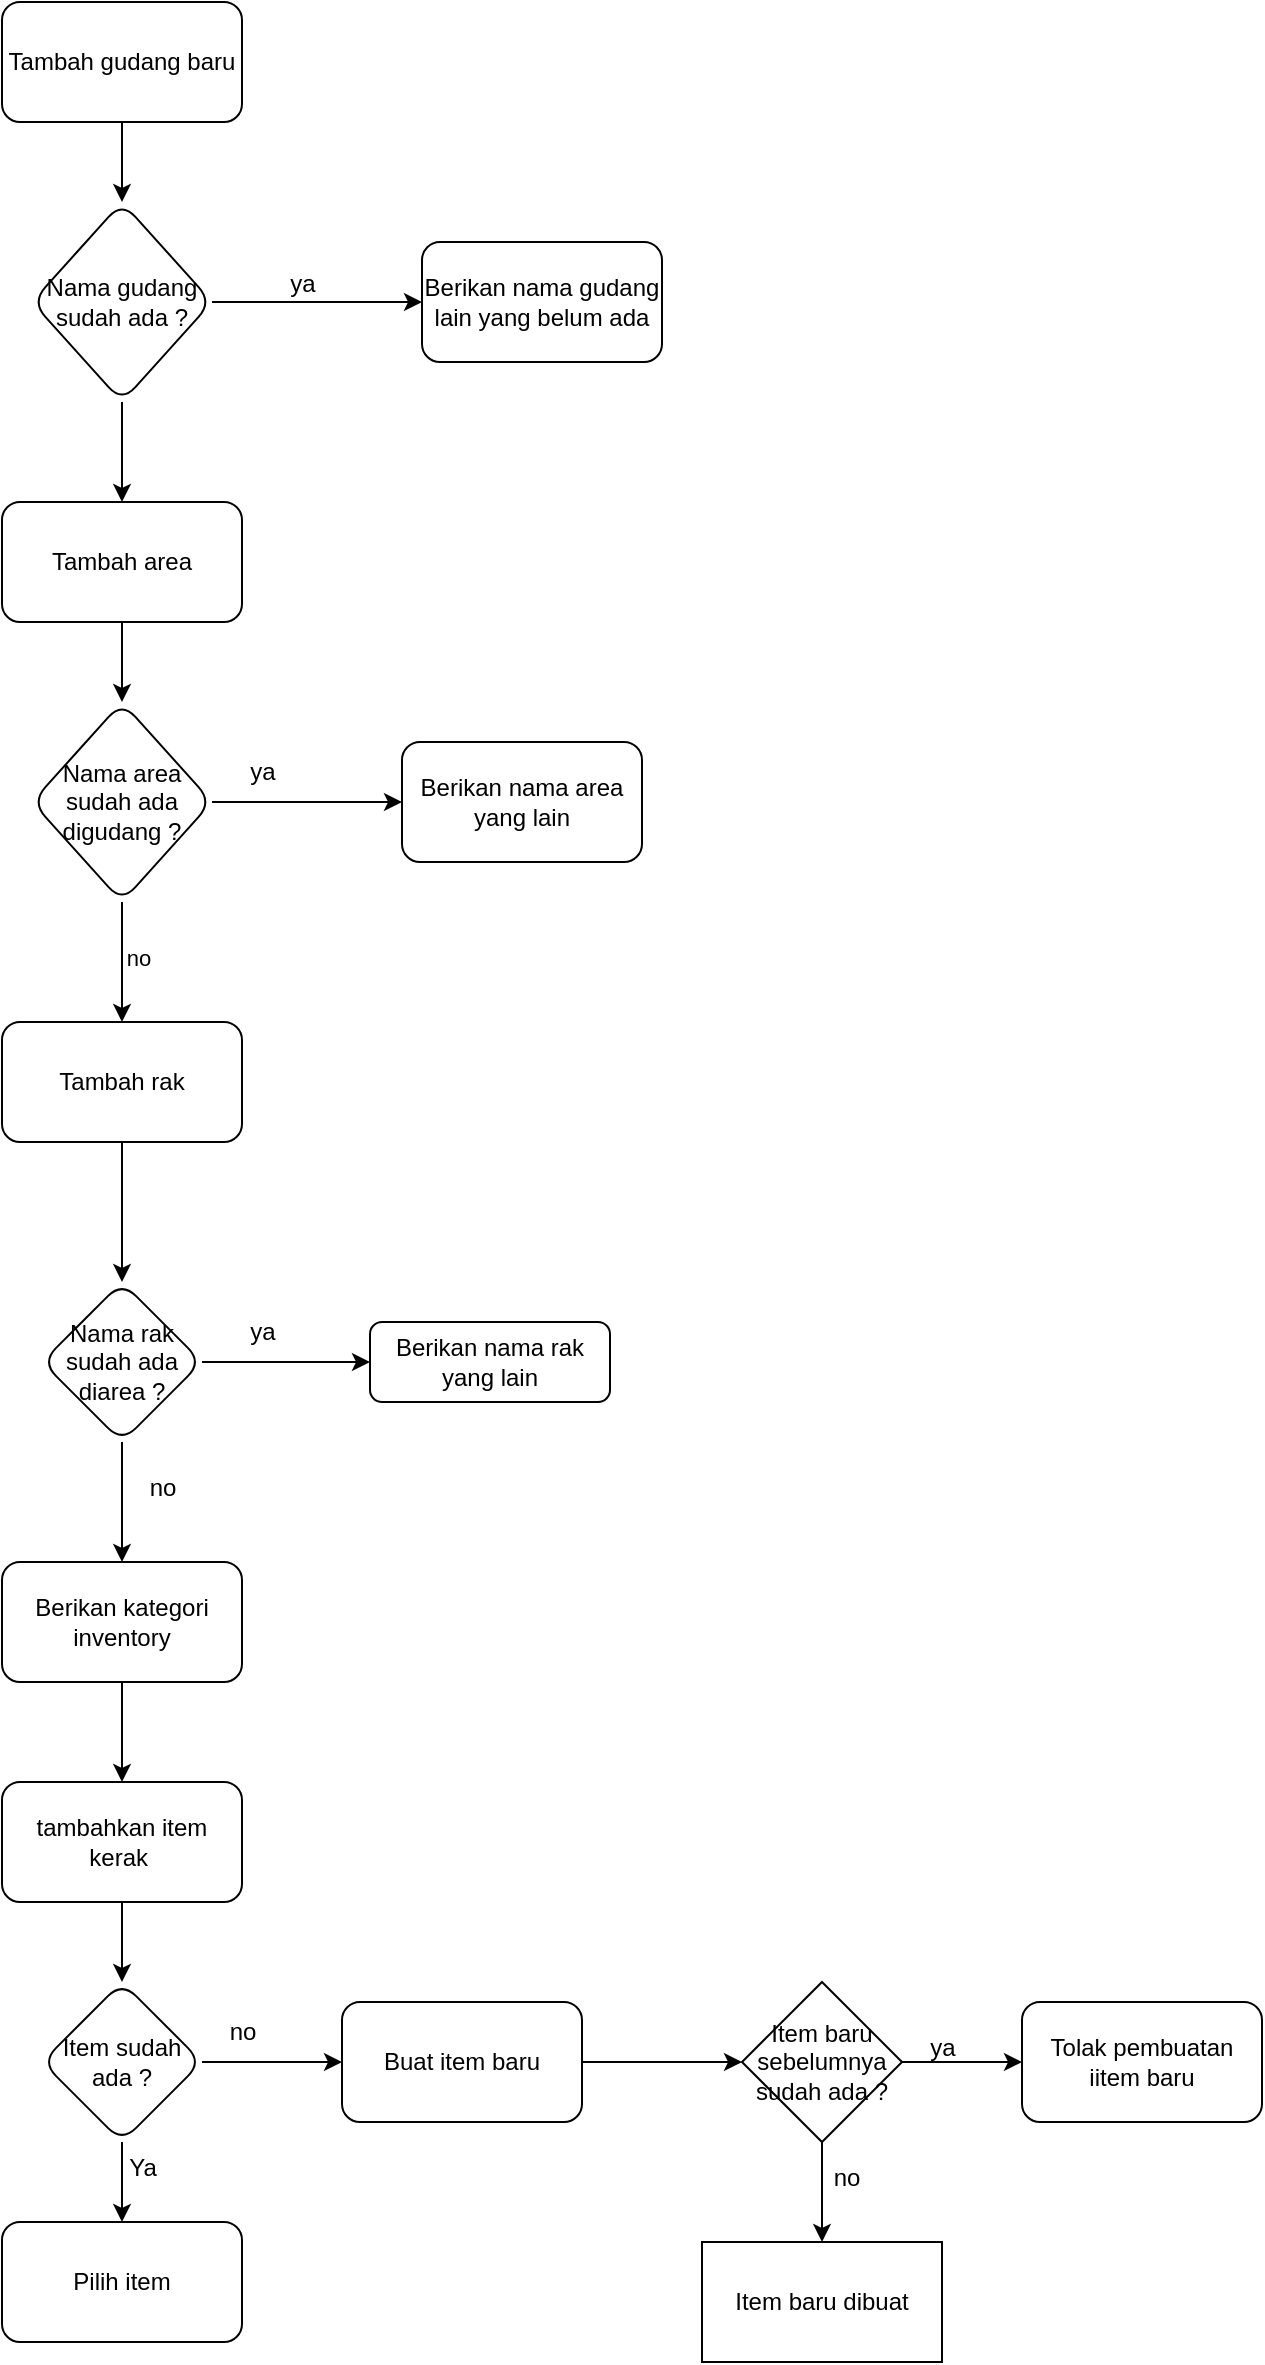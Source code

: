 <mxfile version="22.0.8" type="device">
  <diagram id="C5RBs43oDa-KdzZeNtuy" name="Page-1">
    <mxGraphModel dx="880" dy="460" grid="1" gridSize="10" guides="1" tooltips="1" connect="1" arrows="1" fold="1" page="1" pageScale="1" pageWidth="827" pageHeight="1169" math="0" shadow="0">
      <root>
        <mxCell id="WIyWlLk6GJQsqaUBKTNV-0" />
        <mxCell id="WIyWlLk6GJQsqaUBKTNV-1" parent="WIyWlLk6GJQsqaUBKTNV-0" />
        <mxCell id="H4ZNVvhxx9pW3uMz6Ke7-2" value="" style="edgeStyle=orthogonalEdgeStyle;rounded=0;orthogonalLoop=1;jettySize=auto;html=1;" parent="WIyWlLk6GJQsqaUBKTNV-1" source="H4ZNVvhxx9pW3uMz6Ke7-0" target="H4ZNVvhxx9pW3uMz6Ke7-1" edge="1">
          <mxGeometry relative="1" as="geometry" />
        </mxCell>
        <mxCell id="H4ZNVvhxx9pW3uMz6Ke7-0" value="Tambah gudang baru" style="rounded=1;whiteSpace=wrap;html=1;" parent="WIyWlLk6GJQsqaUBKTNV-1" vertex="1">
          <mxGeometry x="230" y="110" width="120" height="60" as="geometry" />
        </mxCell>
        <mxCell id="H4ZNVvhxx9pW3uMz6Ke7-5" value="" style="edgeStyle=orthogonalEdgeStyle;rounded=0;orthogonalLoop=1;jettySize=auto;html=1;" parent="WIyWlLk6GJQsqaUBKTNV-1" source="H4ZNVvhxx9pW3uMz6Ke7-1" target="H4ZNVvhxx9pW3uMz6Ke7-4" edge="1">
          <mxGeometry relative="1" as="geometry" />
        </mxCell>
        <mxCell id="H4ZNVvhxx9pW3uMz6Ke7-8" value="" style="edgeStyle=orthogonalEdgeStyle;rounded=0;orthogonalLoop=1;jettySize=auto;html=1;" parent="WIyWlLk6GJQsqaUBKTNV-1" source="H4ZNVvhxx9pW3uMz6Ke7-1" target="H4ZNVvhxx9pW3uMz6Ke7-7" edge="1">
          <mxGeometry relative="1" as="geometry" />
        </mxCell>
        <mxCell id="H4ZNVvhxx9pW3uMz6Ke7-1" value="Nama gudang sudah ada ?" style="rhombus;whiteSpace=wrap;html=1;rounded=1;" parent="WIyWlLk6GJQsqaUBKTNV-1" vertex="1">
          <mxGeometry x="245" y="210" width="90" height="100" as="geometry" />
        </mxCell>
        <mxCell id="H4ZNVvhxx9pW3uMz6Ke7-3" style="edgeStyle=orthogonalEdgeStyle;rounded=0;orthogonalLoop=1;jettySize=auto;html=1;exitX=0.5;exitY=1;exitDx=0;exitDy=0;" parent="WIyWlLk6GJQsqaUBKTNV-1" source="H4ZNVvhxx9pW3uMz6Ke7-1" target="H4ZNVvhxx9pW3uMz6Ke7-1" edge="1">
          <mxGeometry relative="1" as="geometry" />
        </mxCell>
        <mxCell id="H4ZNVvhxx9pW3uMz6Ke7-4" value="Berikan nama gudang lain yang belum ada" style="whiteSpace=wrap;html=1;rounded=1;" parent="WIyWlLk6GJQsqaUBKTNV-1" vertex="1">
          <mxGeometry x="440" y="230" width="120" height="60" as="geometry" />
        </mxCell>
        <mxCell id="H4ZNVvhxx9pW3uMz6Ke7-6" value="ya" style="text;html=1;align=center;verticalAlign=middle;resizable=0;points=[];autosize=1;strokeColor=none;fillColor=none;" parent="WIyWlLk6GJQsqaUBKTNV-1" vertex="1">
          <mxGeometry x="360" y="236" width="40" height="30" as="geometry" />
        </mxCell>
        <mxCell id="0UtInlAt95btugveU2jc-1" value="" style="edgeStyle=orthogonalEdgeStyle;rounded=0;orthogonalLoop=1;jettySize=auto;html=1;" parent="WIyWlLk6GJQsqaUBKTNV-1" source="H4ZNVvhxx9pW3uMz6Ke7-7" target="0UtInlAt95btugveU2jc-0" edge="1">
          <mxGeometry relative="1" as="geometry" />
        </mxCell>
        <mxCell id="H4ZNVvhxx9pW3uMz6Ke7-7" value="Tambah area" style="whiteSpace=wrap;html=1;rounded=1;" parent="WIyWlLk6GJQsqaUBKTNV-1" vertex="1">
          <mxGeometry x="230" y="360" width="120" height="60" as="geometry" />
        </mxCell>
        <mxCell id="0UtInlAt95btugveU2jc-3" value="" style="edgeStyle=orthogonalEdgeStyle;rounded=0;orthogonalLoop=1;jettySize=auto;html=1;" parent="WIyWlLk6GJQsqaUBKTNV-1" source="0UtInlAt95btugveU2jc-0" target="0UtInlAt95btugveU2jc-2" edge="1">
          <mxGeometry relative="1" as="geometry" />
        </mxCell>
        <mxCell id="0UtInlAt95btugveU2jc-6" value="" style="edgeStyle=orthogonalEdgeStyle;rounded=0;orthogonalLoop=1;jettySize=auto;html=1;" parent="WIyWlLk6GJQsqaUBKTNV-1" source="0UtInlAt95btugveU2jc-0" target="0UtInlAt95btugveU2jc-5" edge="1">
          <mxGeometry relative="1" as="geometry" />
        </mxCell>
        <mxCell id="0UtInlAt95btugveU2jc-7" value="no" style="edgeLabel;html=1;align=center;verticalAlign=middle;resizable=0;points=[];" parent="0UtInlAt95btugveU2jc-6" vertex="1" connectable="0">
          <mxGeometry x="-0.067" y="8" relative="1" as="geometry">
            <mxPoint as="offset" />
          </mxGeometry>
        </mxCell>
        <mxCell id="0UtInlAt95btugveU2jc-0" value="Nama area sudah ada digudang ?" style="rhombus;whiteSpace=wrap;html=1;rounded=1;" parent="WIyWlLk6GJQsqaUBKTNV-1" vertex="1">
          <mxGeometry x="245" y="460" width="90" height="100" as="geometry" />
        </mxCell>
        <mxCell id="0UtInlAt95btugveU2jc-2" value="Berikan nama area &lt;br&gt;yang lain" style="whiteSpace=wrap;html=1;rounded=1;" parent="WIyWlLk6GJQsqaUBKTNV-1" vertex="1">
          <mxGeometry x="430" y="480" width="120" height="60" as="geometry" />
        </mxCell>
        <mxCell id="0UtInlAt95btugveU2jc-4" value="ya" style="text;html=1;align=center;verticalAlign=middle;resizable=0;points=[];autosize=1;strokeColor=none;fillColor=none;" parent="WIyWlLk6GJQsqaUBKTNV-1" vertex="1">
          <mxGeometry x="340" y="480" width="40" height="30" as="geometry" />
        </mxCell>
        <mxCell id="0UtInlAt95btugveU2jc-9" value="" style="edgeStyle=orthogonalEdgeStyle;rounded=0;orthogonalLoop=1;jettySize=auto;html=1;" parent="WIyWlLk6GJQsqaUBKTNV-1" source="0UtInlAt95btugveU2jc-5" target="0UtInlAt95btugveU2jc-8" edge="1">
          <mxGeometry relative="1" as="geometry" />
        </mxCell>
        <mxCell id="0UtInlAt95btugveU2jc-5" value="Tambah rak" style="whiteSpace=wrap;html=1;rounded=1;" parent="WIyWlLk6GJQsqaUBKTNV-1" vertex="1">
          <mxGeometry x="230" y="620" width="120" height="60" as="geometry" />
        </mxCell>
        <mxCell id="0UtInlAt95btugveU2jc-11" value="" style="edgeStyle=orthogonalEdgeStyle;rounded=0;orthogonalLoop=1;jettySize=auto;html=1;" parent="WIyWlLk6GJQsqaUBKTNV-1" source="0UtInlAt95btugveU2jc-8" target="0UtInlAt95btugveU2jc-10" edge="1">
          <mxGeometry relative="1" as="geometry" />
        </mxCell>
        <mxCell id="0UtInlAt95btugveU2jc-14" value="" style="edgeStyle=orthogonalEdgeStyle;rounded=0;orthogonalLoop=1;jettySize=auto;html=1;" parent="WIyWlLk6GJQsqaUBKTNV-1" source="0UtInlAt95btugveU2jc-8" target="0UtInlAt95btugveU2jc-13" edge="1">
          <mxGeometry relative="1" as="geometry" />
        </mxCell>
        <mxCell id="0UtInlAt95btugveU2jc-8" value="Nama rak sudah ada diarea ?" style="rhombus;whiteSpace=wrap;html=1;rounded=1;" parent="WIyWlLk6GJQsqaUBKTNV-1" vertex="1">
          <mxGeometry x="250" y="750" width="80" height="80" as="geometry" />
        </mxCell>
        <mxCell id="0UtInlAt95btugveU2jc-10" value="Berikan nama rak yang lain" style="whiteSpace=wrap;html=1;rounded=1;" parent="WIyWlLk6GJQsqaUBKTNV-1" vertex="1">
          <mxGeometry x="414" y="770" width="120" height="40" as="geometry" />
        </mxCell>
        <mxCell id="0UtInlAt95btugveU2jc-12" value="ya" style="text;html=1;align=center;verticalAlign=middle;resizable=0;points=[];autosize=1;strokeColor=none;fillColor=none;" parent="WIyWlLk6GJQsqaUBKTNV-1" vertex="1">
          <mxGeometry x="340" y="760" width="40" height="30" as="geometry" />
        </mxCell>
        <mxCell id="0UtInlAt95btugveU2jc-16" value="" style="edgeStyle=orthogonalEdgeStyle;rounded=0;orthogonalLoop=1;jettySize=auto;html=1;" parent="WIyWlLk6GJQsqaUBKTNV-1" source="0UtInlAt95btugveU2jc-13" target="0UtInlAt95btugveU2jc-15" edge="1">
          <mxGeometry relative="1" as="geometry" />
        </mxCell>
        <mxCell id="0UtInlAt95btugveU2jc-13" value="Berikan kategori inventory" style="whiteSpace=wrap;html=1;rounded=1;" parent="WIyWlLk6GJQsqaUBKTNV-1" vertex="1">
          <mxGeometry x="230" y="890" width="120" height="60" as="geometry" />
        </mxCell>
        <mxCell id="0UtInlAt95btugveU2jc-18" value="" style="edgeStyle=orthogonalEdgeStyle;rounded=0;orthogonalLoop=1;jettySize=auto;html=1;" parent="WIyWlLk6GJQsqaUBKTNV-1" source="0UtInlAt95btugveU2jc-15" target="0UtInlAt95btugveU2jc-17" edge="1">
          <mxGeometry relative="1" as="geometry" />
        </mxCell>
        <mxCell id="0UtInlAt95btugveU2jc-15" value="tambahkan item kerak&amp;nbsp;" style="whiteSpace=wrap;html=1;rounded=1;" parent="WIyWlLk6GJQsqaUBKTNV-1" vertex="1">
          <mxGeometry x="230" y="1000" width="120" height="60" as="geometry" />
        </mxCell>
        <mxCell id="0UtInlAt95btugveU2jc-20" value="" style="edgeStyle=orthogonalEdgeStyle;rounded=0;orthogonalLoop=1;jettySize=auto;html=1;" parent="WIyWlLk6GJQsqaUBKTNV-1" source="0UtInlAt95btugveU2jc-17" target="0UtInlAt95btugveU2jc-19" edge="1">
          <mxGeometry relative="1" as="geometry" />
        </mxCell>
        <mxCell id="0UtInlAt95btugveU2jc-22" value="" style="edgeStyle=orthogonalEdgeStyle;rounded=0;orthogonalLoop=1;jettySize=auto;html=1;" parent="WIyWlLk6GJQsqaUBKTNV-1" source="0UtInlAt95btugveU2jc-17" target="0UtInlAt95btugveU2jc-21" edge="1">
          <mxGeometry relative="1" as="geometry" />
        </mxCell>
        <mxCell id="0UtInlAt95btugveU2jc-17" value="Item sudah ada ?" style="rhombus;whiteSpace=wrap;html=1;rounded=1;" parent="WIyWlLk6GJQsqaUBKTNV-1" vertex="1">
          <mxGeometry x="250" y="1100" width="80" height="80" as="geometry" />
        </mxCell>
        <mxCell id="9BfHc-aZErBP2CFVjrpI-1" value="" style="edgeStyle=orthogonalEdgeStyle;rounded=0;orthogonalLoop=1;jettySize=auto;html=1;" edge="1" parent="WIyWlLk6GJQsqaUBKTNV-1" source="0UtInlAt95btugveU2jc-19">
          <mxGeometry relative="1" as="geometry">
            <mxPoint x="600" y="1140" as="targetPoint" />
          </mxGeometry>
        </mxCell>
        <mxCell id="0UtInlAt95btugveU2jc-19" value="Buat item baru" style="whiteSpace=wrap;html=1;rounded=1;" parent="WIyWlLk6GJQsqaUBKTNV-1" vertex="1">
          <mxGeometry x="400" y="1110" width="120" height="60" as="geometry" />
        </mxCell>
        <mxCell id="0UtInlAt95btugveU2jc-21" value="Pilih item" style="whiteSpace=wrap;html=1;rounded=1;" parent="WIyWlLk6GJQsqaUBKTNV-1" vertex="1">
          <mxGeometry x="230" y="1220" width="120" height="60" as="geometry" />
        </mxCell>
        <mxCell id="0UtInlAt95btugveU2jc-23" value="no" style="text;html=1;align=center;verticalAlign=middle;resizable=0;points=[];autosize=1;strokeColor=none;fillColor=none;" parent="WIyWlLk6GJQsqaUBKTNV-1" vertex="1">
          <mxGeometry x="330" y="1110" width="40" height="30" as="geometry" />
        </mxCell>
        <mxCell id="0UtInlAt95btugveU2jc-24" value="Ya" style="text;html=1;align=center;verticalAlign=middle;resizable=0;points=[];autosize=1;strokeColor=none;fillColor=none;" parent="WIyWlLk6GJQsqaUBKTNV-1" vertex="1">
          <mxGeometry x="280" y="1178" width="40" height="30" as="geometry" />
        </mxCell>
        <mxCell id="0UtInlAt95btugveU2jc-25" value="no" style="text;html=1;align=center;verticalAlign=middle;resizable=0;points=[];autosize=1;strokeColor=none;fillColor=none;" parent="WIyWlLk6GJQsqaUBKTNV-1" vertex="1">
          <mxGeometry x="290" y="838" width="40" height="30" as="geometry" />
        </mxCell>
        <mxCell id="9BfHc-aZErBP2CFVjrpI-4" value="" style="edgeStyle=orthogonalEdgeStyle;rounded=0;orthogonalLoop=1;jettySize=auto;html=1;" edge="1" parent="WIyWlLk6GJQsqaUBKTNV-1" source="9BfHc-aZErBP2CFVjrpI-2" target="9BfHc-aZErBP2CFVjrpI-3">
          <mxGeometry relative="1" as="geometry" />
        </mxCell>
        <mxCell id="9BfHc-aZErBP2CFVjrpI-8" value="" style="edgeStyle=orthogonalEdgeStyle;rounded=0;orthogonalLoop=1;jettySize=auto;html=1;" edge="1" parent="WIyWlLk6GJQsqaUBKTNV-1" source="9BfHc-aZErBP2CFVjrpI-2" target="9BfHc-aZErBP2CFVjrpI-7">
          <mxGeometry relative="1" as="geometry" />
        </mxCell>
        <mxCell id="9BfHc-aZErBP2CFVjrpI-2" value="Item baru sebelumnya sudah ada ?" style="rhombus;whiteSpace=wrap;html=1;" vertex="1" parent="WIyWlLk6GJQsqaUBKTNV-1">
          <mxGeometry x="600" y="1100" width="80" height="80" as="geometry" />
        </mxCell>
        <mxCell id="9BfHc-aZErBP2CFVjrpI-3" value="Tolak pembuatan iitem baru" style="rounded=1;whiteSpace=wrap;html=1;" vertex="1" parent="WIyWlLk6GJQsqaUBKTNV-1">
          <mxGeometry x="740" y="1110" width="120" height="60" as="geometry" />
        </mxCell>
        <mxCell id="9BfHc-aZErBP2CFVjrpI-7" value="Item baru dibuat" style="whiteSpace=wrap;html=1;" vertex="1" parent="WIyWlLk6GJQsqaUBKTNV-1">
          <mxGeometry x="580" y="1230" width="120" height="60" as="geometry" />
        </mxCell>
        <mxCell id="9BfHc-aZErBP2CFVjrpI-9" value="ya" style="text;html=1;align=center;verticalAlign=middle;resizable=0;points=[];autosize=1;strokeColor=none;fillColor=none;" vertex="1" parent="WIyWlLk6GJQsqaUBKTNV-1">
          <mxGeometry x="680" y="1118" width="40" height="30" as="geometry" />
        </mxCell>
        <mxCell id="9BfHc-aZErBP2CFVjrpI-10" value="no" style="text;html=1;align=center;verticalAlign=middle;resizable=0;points=[];autosize=1;strokeColor=none;fillColor=none;" vertex="1" parent="WIyWlLk6GJQsqaUBKTNV-1">
          <mxGeometry x="632" y="1183" width="40" height="30" as="geometry" />
        </mxCell>
      </root>
    </mxGraphModel>
  </diagram>
</mxfile>
